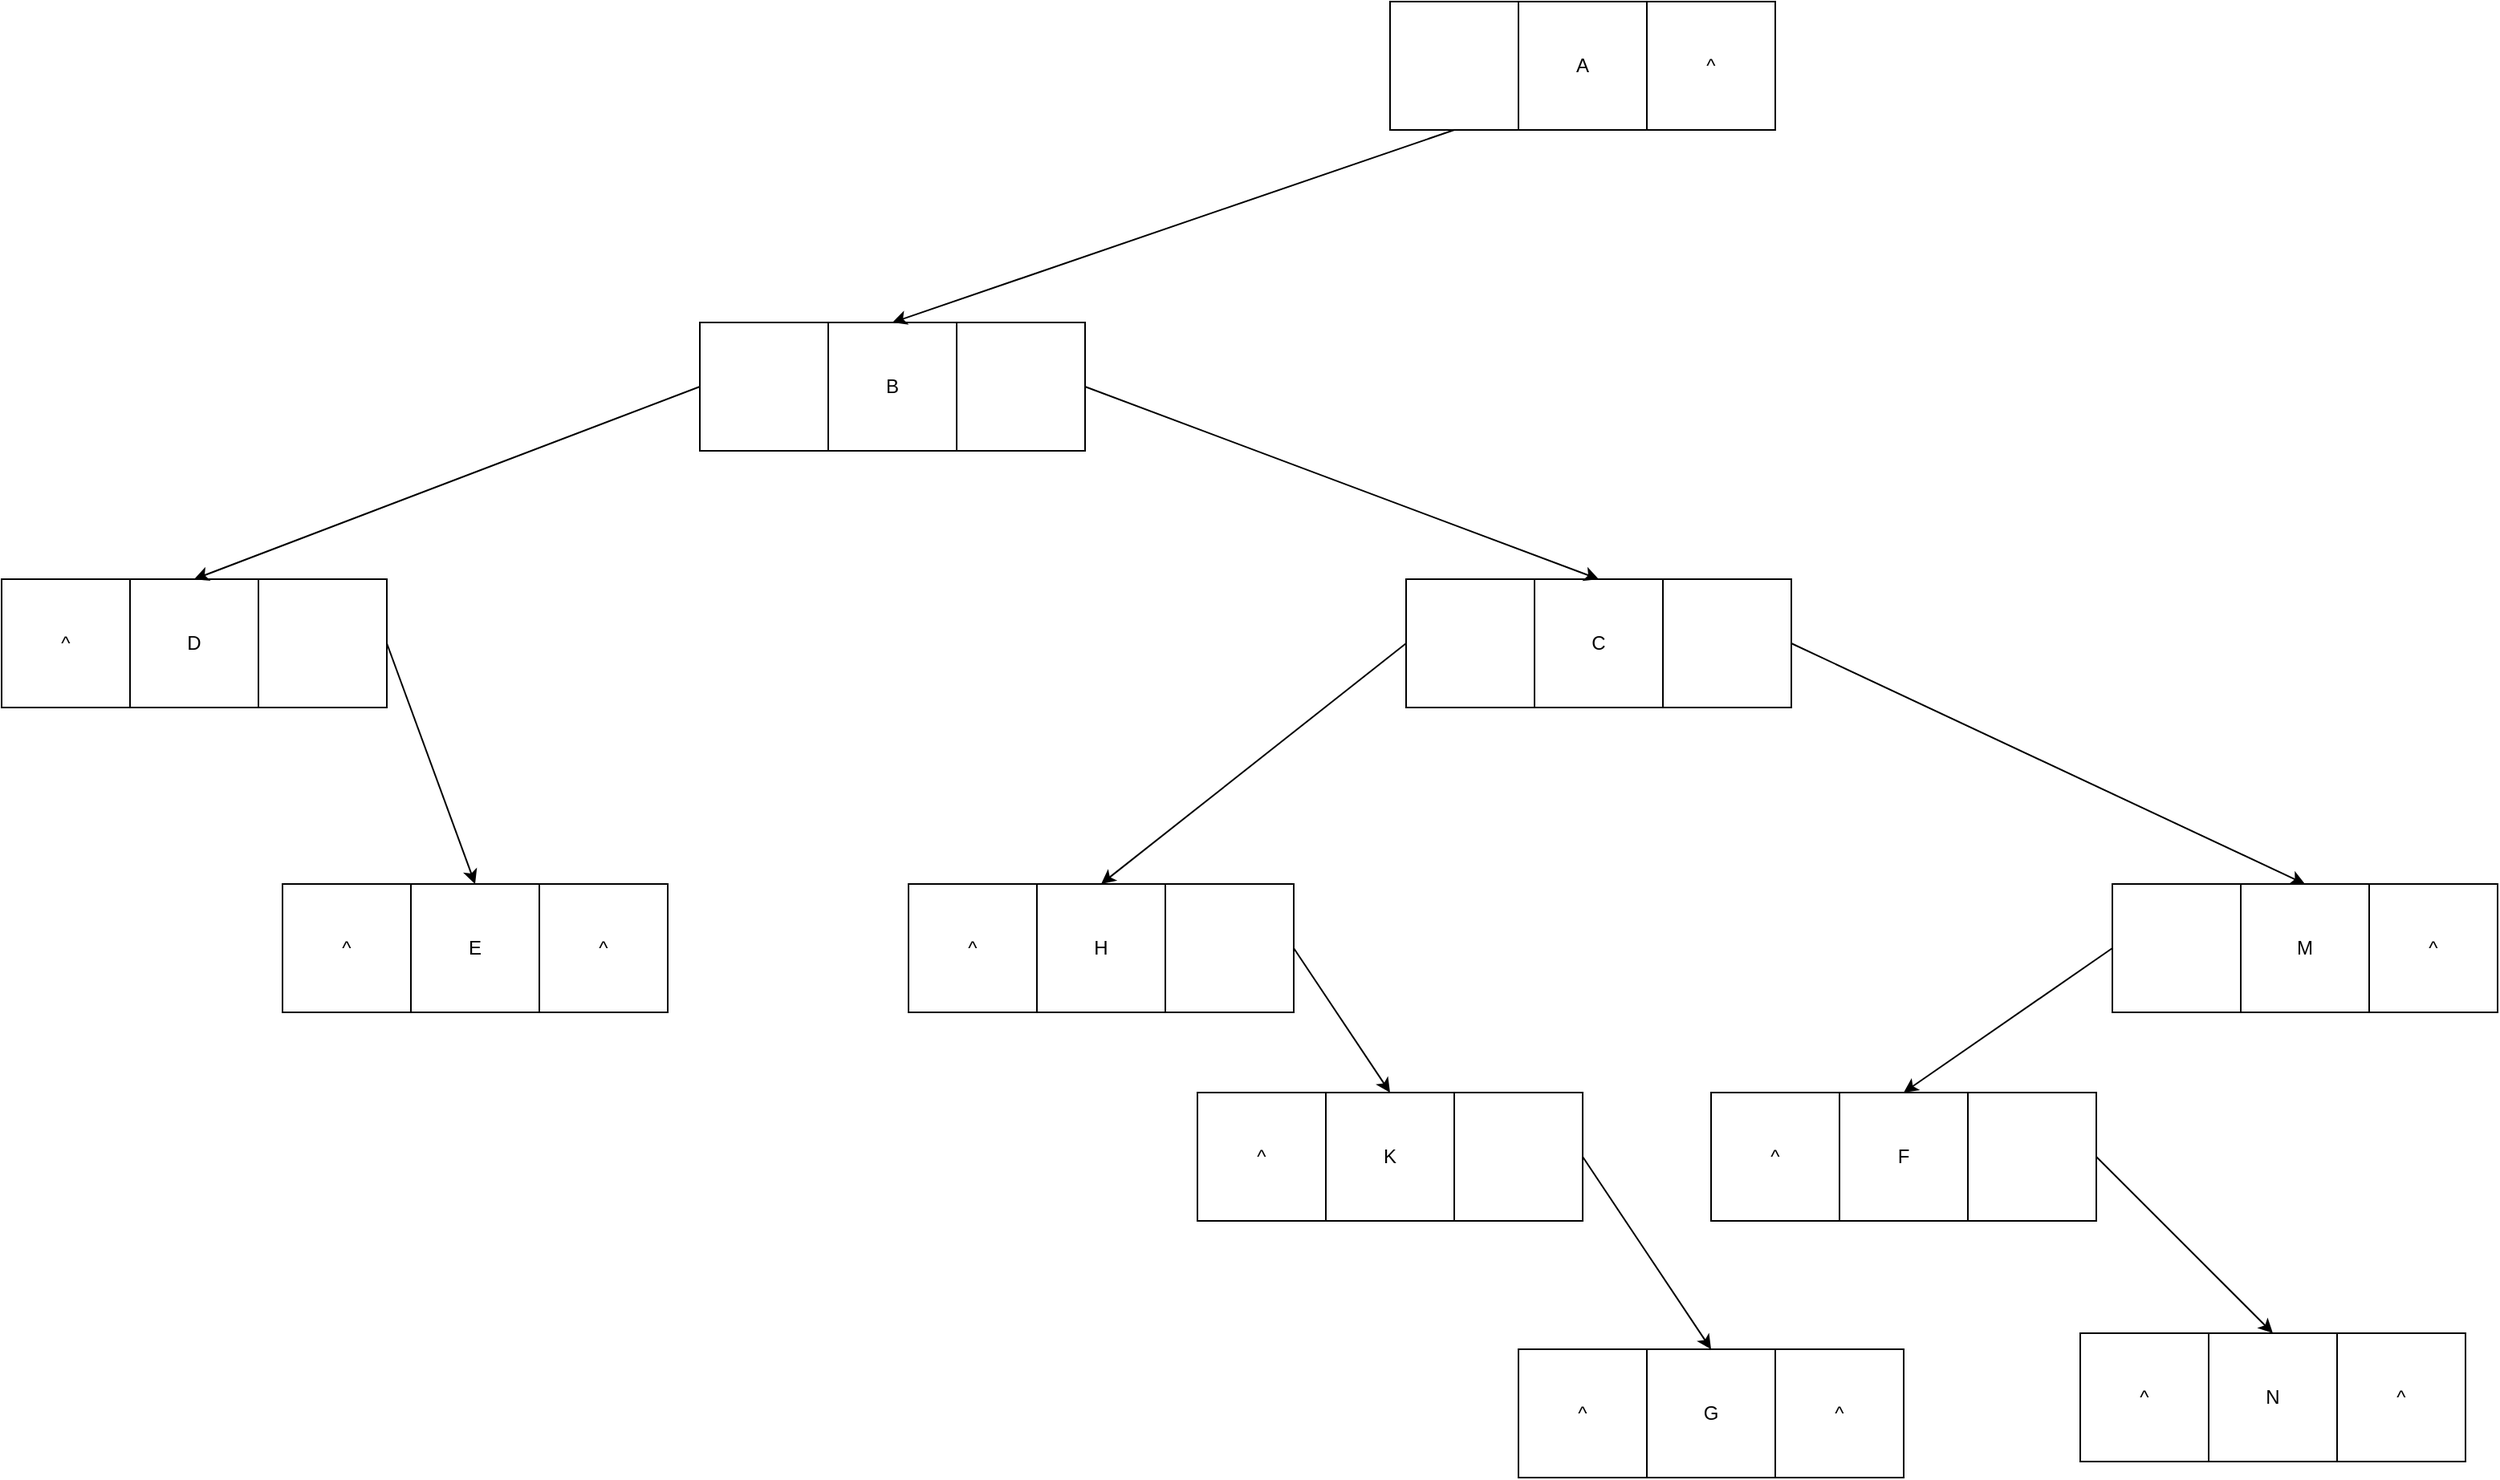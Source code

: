 <mxfile>
    <diagram id="r9L5aQMnp61Is2LohD3_" name="Page-1">
        <mxGraphModel dx="1875" dy="1012" grid="1" gridSize="10" guides="1" tooltips="1" connect="1" arrows="1" fold="1" page="1" pageScale="1" pageWidth="850" pageHeight="1100" math="0" shadow="0">
            <root>
                <mxCell id="0"/>
                <mxCell id="1" parent="0"/>
                <mxCell id="14" value="" style="group" parent="1" vertex="1" connectable="0">
                    <mxGeometry x="890" y="1110" width="240" height="80" as="geometry"/>
                </mxCell>
                <mxCell id="15" value="" style="whiteSpace=wrap;html=1;aspect=fixed;" parent="14" vertex="1">
                    <mxGeometry width="80" height="80" as="geometry"/>
                </mxCell>
                <mxCell id="16" value="M" style="whiteSpace=wrap;html=1;aspect=fixed;" parent="14" vertex="1">
                    <mxGeometry x="80" width="80" height="80" as="geometry"/>
                </mxCell>
                <mxCell id="17" value="" style="edgeStyle=none;html=1;" parent="14" source="15" target="16" edge="1">
                    <mxGeometry relative="1" as="geometry"/>
                </mxCell>
                <mxCell id="18" value="^" style="whiteSpace=wrap;html=1;aspect=fixed;" parent="14" vertex="1">
                    <mxGeometry x="160" width="80" height="80" as="geometry"/>
                </mxCell>
                <mxCell id="19" value="" style="edgeStyle=none;html=1;" parent="14" source="16" target="18" edge="1">
                    <mxGeometry relative="1" as="geometry"/>
                </mxCell>
                <mxCell id="20" value="" style="group" parent="1" vertex="1" connectable="0">
                    <mxGeometry x="320" y="1240" width="240" height="80" as="geometry"/>
                </mxCell>
                <mxCell id="21" value="^" style="whiteSpace=wrap;html=1;aspect=fixed;" parent="20" vertex="1">
                    <mxGeometry width="80" height="80" as="geometry"/>
                </mxCell>
                <mxCell id="22" value="K" style="whiteSpace=wrap;html=1;aspect=fixed;" parent="20" vertex="1">
                    <mxGeometry x="80" width="80" height="80" as="geometry"/>
                </mxCell>
                <mxCell id="23" value="" style="edgeStyle=none;html=1;" parent="20" source="21" target="22" edge="1">
                    <mxGeometry relative="1" as="geometry"/>
                </mxCell>
                <mxCell id="24" value="" style="whiteSpace=wrap;html=1;aspect=fixed;" parent="20" vertex="1">
                    <mxGeometry x="160" width="80" height="80" as="geometry"/>
                </mxCell>
                <mxCell id="25" value="" style="edgeStyle=none;html=1;" parent="20" source="22" target="24" edge="1">
                    <mxGeometry relative="1" as="geometry"/>
                </mxCell>
                <mxCell id="26" value="" style="group" parent="1" vertex="1" connectable="0">
                    <mxGeometry x="140" y="1110" width="240" height="80" as="geometry"/>
                </mxCell>
                <mxCell id="27" value="^" style="whiteSpace=wrap;html=1;aspect=fixed;" parent="26" vertex="1">
                    <mxGeometry width="80" height="80" as="geometry"/>
                </mxCell>
                <mxCell id="28" value="H" style="whiteSpace=wrap;html=1;aspect=fixed;" parent="26" vertex="1">
                    <mxGeometry x="80" width="80" height="80" as="geometry"/>
                </mxCell>
                <mxCell id="29" value="" style="edgeStyle=none;html=1;" parent="26" source="27" target="28" edge="1">
                    <mxGeometry relative="1" as="geometry"/>
                </mxCell>
                <mxCell id="30" value="" style="whiteSpace=wrap;html=1;aspect=fixed;" parent="26" vertex="1">
                    <mxGeometry x="160" width="80" height="80" as="geometry"/>
                </mxCell>
                <mxCell id="31" value="" style="edgeStyle=none;html=1;" parent="26" source="28" target="30" edge="1">
                    <mxGeometry relative="1" as="geometry"/>
                </mxCell>
                <mxCell id="32" value="" style="group" parent="1" vertex="1" connectable="0">
                    <mxGeometry x="520" y="1400" width="240" height="80" as="geometry"/>
                </mxCell>
                <mxCell id="33" value="^" style="whiteSpace=wrap;html=1;aspect=fixed;" parent="32" vertex="1">
                    <mxGeometry width="80" height="80" as="geometry"/>
                </mxCell>
                <mxCell id="34" value="G" style="whiteSpace=wrap;html=1;aspect=fixed;" parent="32" vertex="1">
                    <mxGeometry x="80" width="80" height="80" as="geometry"/>
                </mxCell>
                <mxCell id="35" value="" style="edgeStyle=none;html=1;" parent="32" source="33" target="34" edge="1">
                    <mxGeometry relative="1" as="geometry"/>
                </mxCell>
                <mxCell id="36" value="^" style="whiteSpace=wrap;html=1;aspect=fixed;" parent="32" vertex="1">
                    <mxGeometry x="160" width="80" height="80" as="geometry"/>
                </mxCell>
                <mxCell id="37" value="" style="edgeStyle=none;html=1;" parent="32" source="34" target="36" edge="1">
                    <mxGeometry relative="1" as="geometry"/>
                </mxCell>
                <mxCell id="44" value="" style="group" parent="1" vertex="1" connectable="0">
                    <mxGeometry x="-250" y="1110" width="240" height="80" as="geometry"/>
                </mxCell>
                <mxCell id="45" value="^" style="whiteSpace=wrap;html=1;aspect=fixed;" parent="44" vertex="1">
                    <mxGeometry width="80" height="80" as="geometry"/>
                </mxCell>
                <mxCell id="46" value="E" style="whiteSpace=wrap;html=1;aspect=fixed;" parent="44" vertex="1">
                    <mxGeometry x="80" width="80" height="80" as="geometry"/>
                </mxCell>
                <mxCell id="47" value="" style="edgeStyle=none;html=1;" parent="44" source="45" target="46" edge="1">
                    <mxGeometry relative="1" as="geometry"/>
                </mxCell>
                <mxCell id="48" value="^" style="whiteSpace=wrap;html=1;aspect=fixed;" parent="44" vertex="1">
                    <mxGeometry x="160" width="80" height="80" as="geometry"/>
                </mxCell>
                <mxCell id="49" value="" style="edgeStyle=none;html=1;" parent="44" source="46" target="48" edge="1">
                    <mxGeometry relative="1" as="geometry"/>
                </mxCell>
                <mxCell id="50" value="" style="group" parent="1" vertex="1" connectable="0">
                    <mxGeometry x="-425" y="920" width="240" height="80" as="geometry"/>
                </mxCell>
                <mxCell id="51" value="^" style="whiteSpace=wrap;html=1;aspect=fixed;" parent="50" vertex="1">
                    <mxGeometry width="80" height="80" as="geometry"/>
                </mxCell>
                <mxCell id="52" value="D" style="whiteSpace=wrap;html=1;aspect=fixed;" parent="50" vertex="1">
                    <mxGeometry x="80" width="80" height="80" as="geometry"/>
                </mxCell>
                <mxCell id="53" value="" style="edgeStyle=none;html=1;" parent="50" source="51" target="52" edge="1">
                    <mxGeometry relative="1" as="geometry"/>
                </mxCell>
                <mxCell id="54" value="" style="whiteSpace=wrap;html=1;aspect=fixed;" parent="50" vertex="1">
                    <mxGeometry x="160" width="80" height="80" as="geometry"/>
                </mxCell>
                <mxCell id="55" value="" style="edgeStyle=none;html=1;" parent="50" source="52" target="54" edge="1">
                    <mxGeometry relative="1" as="geometry"/>
                </mxCell>
                <mxCell id="56" value="" style="group" parent="1" vertex="1" connectable="0">
                    <mxGeometry x="450" y="920" width="240" height="80" as="geometry"/>
                </mxCell>
                <mxCell id="57" value="" style="whiteSpace=wrap;html=1;aspect=fixed;" parent="56" vertex="1">
                    <mxGeometry width="80" height="80" as="geometry"/>
                </mxCell>
                <mxCell id="58" value="C" style="whiteSpace=wrap;html=1;aspect=fixed;" parent="56" vertex="1">
                    <mxGeometry x="80" width="80" height="80" as="geometry"/>
                </mxCell>
                <mxCell id="59" value="" style="edgeStyle=none;html=1;" parent="56" source="57" target="58" edge="1">
                    <mxGeometry relative="1" as="geometry"/>
                </mxCell>
                <mxCell id="60" value="" style="whiteSpace=wrap;html=1;aspect=fixed;" parent="56" vertex="1">
                    <mxGeometry x="160" width="80" height="80" as="geometry"/>
                </mxCell>
                <mxCell id="61" value="" style="edgeStyle=none;html=1;" parent="56" source="58" target="60" edge="1">
                    <mxGeometry relative="1" as="geometry"/>
                </mxCell>
                <mxCell id="62" value="" style="group" parent="1" vertex="1" connectable="0">
                    <mxGeometry x="10" y="760" width="240" height="80" as="geometry"/>
                </mxCell>
                <mxCell id="63" value="" style="whiteSpace=wrap;html=1;aspect=fixed;" parent="62" vertex="1">
                    <mxGeometry width="80" height="80" as="geometry"/>
                </mxCell>
                <mxCell id="64" value="B" style="whiteSpace=wrap;html=1;aspect=fixed;" parent="62" vertex="1">
                    <mxGeometry x="80" width="80" height="80" as="geometry"/>
                </mxCell>
                <mxCell id="65" value="" style="edgeStyle=none;html=1;" parent="62" source="63" target="64" edge="1">
                    <mxGeometry relative="1" as="geometry"/>
                </mxCell>
                <mxCell id="66" value="" style="whiteSpace=wrap;html=1;aspect=fixed;" parent="62" vertex="1">
                    <mxGeometry x="160" width="80" height="80" as="geometry"/>
                </mxCell>
                <mxCell id="67" value="" style="edgeStyle=none;html=1;" parent="62" source="64" target="66" edge="1">
                    <mxGeometry relative="1" as="geometry"/>
                </mxCell>
                <mxCell id="68" value="" style="group" parent="1" vertex="1" connectable="0">
                    <mxGeometry x="440" y="560" width="240" height="80" as="geometry"/>
                </mxCell>
                <mxCell id="69" value="" style="whiteSpace=wrap;html=1;aspect=fixed;" parent="68" vertex="1">
                    <mxGeometry width="80" height="80" as="geometry"/>
                </mxCell>
                <mxCell id="70" value="A" style="whiteSpace=wrap;html=1;aspect=fixed;" parent="68" vertex="1">
                    <mxGeometry x="80" width="80" height="80" as="geometry"/>
                </mxCell>
                <mxCell id="71" value="" style="edgeStyle=none;html=1;" parent="68" source="69" target="70" edge="1">
                    <mxGeometry relative="1" as="geometry"/>
                </mxCell>
                <mxCell id="72" value="^" style="whiteSpace=wrap;html=1;aspect=fixed;" parent="68" vertex="1">
                    <mxGeometry x="160" width="80" height="80" as="geometry"/>
                </mxCell>
                <mxCell id="73" value="" style="edgeStyle=none;html=1;" parent="68" source="70" target="72" edge="1">
                    <mxGeometry relative="1" as="geometry"/>
                </mxCell>
                <mxCell id="75" style="edgeStyle=none;html=1;exitX=0.5;exitY=1;exitDx=0;exitDy=0;entryX=0.5;entryY=0;entryDx=0;entryDy=0;" parent="1" source="69" target="64" edge="1">
                    <mxGeometry relative="1" as="geometry"/>
                </mxCell>
                <mxCell id="77" style="edgeStyle=none;html=1;exitX=1;exitY=0.5;exitDx=0;exitDy=0;entryX=0.5;entryY=0;entryDx=0;entryDy=0;" parent="1" source="66" target="58" edge="1">
                    <mxGeometry relative="1" as="geometry">
                        <mxPoint x="320" y="800.118" as="targetPoint"/>
                    </mxGeometry>
                </mxCell>
                <mxCell id="78" style="edgeStyle=none;html=1;exitX=1;exitY=0.5;exitDx=0;exitDy=0;entryX=0.5;entryY=0;entryDx=0;entryDy=0;" parent="1" source="60" edge="1" target="16">
                    <mxGeometry relative="1" as="geometry">
                        <mxPoint x="610.0" y="800.118" as="targetPoint"/>
                    </mxGeometry>
                </mxCell>
                <mxCell id="79" style="edgeStyle=none;html=1;exitX=0;exitY=0.5;exitDx=0;exitDy=0;entryX=0.5;entryY=0;entryDx=0;entryDy=0;" parent="1" source="63" target="52" edge="1">
                    <mxGeometry relative="1" as="geometry">
                        <mxPoint x="-60" y="950.0" as="targetPoint"/>
                    </mxGeometry>
                </mxCell>
                <mxCell id="81" style="edgeStyle=none;html=1;exitX=0;exitY=0.5;exitDx=0;exitDy=0;entryX=0.5;entryY=0;entryDx=0;entryDy=0;" parent="1" source="57" target="28" edge="1">
                    <mxGeometry relative="1" as="geometry">
                        <mxPoint x="520" y="950.0" as="targetPoint"/>
                    </mxGeometry>
                </mxCell>
                <mxCell id="83" style="edgeStyle=none;html=1;exitX=0;exitY=0.5;exitDx=0;exitDy=0;entryX=0.5;entryY=0;entryDx=0;entryDy=0;" parent="1" source="15" target="40" edge="1">
                    <mxGeometry relative="1" as="geometry">
                        <mxPoint x="1090" y="950.0" as="targetPoint"/>
                    </mxGeometry>
                </mxCell>
                <mxCell id="86" style="edgeStyle=none;html=1;exitX=1;exitY=0.5;exitDx=0;exitDy=0;entryX=0.5;entryY=0;entryDx=0;entryDy=0;" parent="1" source="54" edge="1" target="46">
                    <mxGeometry relative="1" as="geometry">
                        <mxPoint x="110" y="989.667" as="targetPoint"/>
                    </mxGeometry>
                </mxCell>
                <mxCell id="87" style="edgeStyle=none;html=1;exitX=1;exitY=0.5;exitDx=0;exitDy=0;entryX=0.5;entryY=0;entryDx=0;entryDy=0;" parent="1" source="30" target="22" edge="1">
                    <mxGeometry relative="1" as="geometry"/>
                </mxCell>
                <mxCell id="88" style="edgeStyle=none;html=1;exitX=1;exitY=0.5;exitDx=0;exitDy=0;entryX=0.5;entryY=0;entryDx=0;entryDy=0;" parent="1" source="24" target="34" edge="1">
                    <mxGeometry relative="1" as="geometry">
                        <mxPoint x="1040" y="1219.667" as="targetPoint"/>
                    </mxGeometry>
                </mxCell>
                <mxCell id="8" value="" style="group" parent="1" vertex="1" connectable="0">
                    <mxGeometry x="870" y="1390" width="240" height="80" as="geometry"/>
                </mxCell>
                <mxCell id="9" value="^" style="whiteSpace=wrap;html=1;aspect=fixed;" parent="8" vertex="1">
                    <mxGeometry width="80" height="80" as="geometry"/>
                </mxCell>
                <mxCell id="10" value="N" style="whiteSpace=wrap;html=1;aspect=fixed;" parent="8" vertex="1">
                    <mxGeometry x="80" width="80" height="80" as="geometry"/>
                </mxCell>
                <mxCell id="11" value="" style="edgeStyle=none;html=1;" parent="8" source="9" target="10" edge="1">
                    <mxGeometry relative="1" as="geometry"/>
                </mxCell>
                <mxCell id="12" value="^" style="whiteSpace=wrap;html=1;aspect=fixed;" parent="8" vertex="1">
                    <mxGeometry x="160" width="80" height="80" as="geometry"/>
                </mxCell>
                <mxCell id="13" value="" style="edgeStyle=none;html=1;" parent="8" source="10" target="12" edge="1">
                    <mxGeometry relative="1" as="geometry"/>
                </mxCell>
                <mxCell id="38" value="" style="group" parent="1" vertex="1" connectable="0">
                    <mxGeometry x="640" y="1240" width="240" height="80" as="geometry"/>
                </mxCell>
                <mxCell id="39" value="^" style="whiteSpace=wrap;html=1;aspect=fixed;" parent="38" vertex="1">
                    <mxGeometry width="80" height="80" as="geometry"/>
                </mxCell>
                <mxCell id="40" value="F" style="whiteSpace=wrap;html=1;aspect=fixed;" parent="38" vertex="1">
                    <mxGeometry x="80" width="80" height="80" as="geometry"/>
                </mxCell>
                <mxCell id="41" value="" style="edgeStyle=none;html=1;" parent="38" source="39" target="40" edge="1">
                    <mxGeometry relative="1" as="geometry"/>
                </mxCell>
                <mxCell id="42" value="" style="whiteSpace=wrap;html=1;aspect=fixed;" parent="38" vertex="1">
                    <mxGeometry x="160" width="80" height="80" as="geometry"/>
                </mxCell>
                <mxCell id="43" value="" style="edgeStyle=none;html=1;" parent="38" source="40" target="42" edge="1">
                    <mxGeometry relative="1" as="geometry"/>
                </mxCell>
                <mxCell id="84" style="edgeStyle=none;html=1;exitX=1;exitY=0.5;exitDx=0;exitDy=0;entryX=0.5;entryY=0;entryDx=0;entryDy=0;" parent="1" source="42" edge="1" target="10">
                    <mxGeometry relative="1" as="geometry">
                        <mxPoint x="1180" y="1329.667" as="targetPoint"/>
                    </mxGeometry>
                </mxCell>
            </root>
        </mxGraphModel>
    </diagram>
</mxfile>